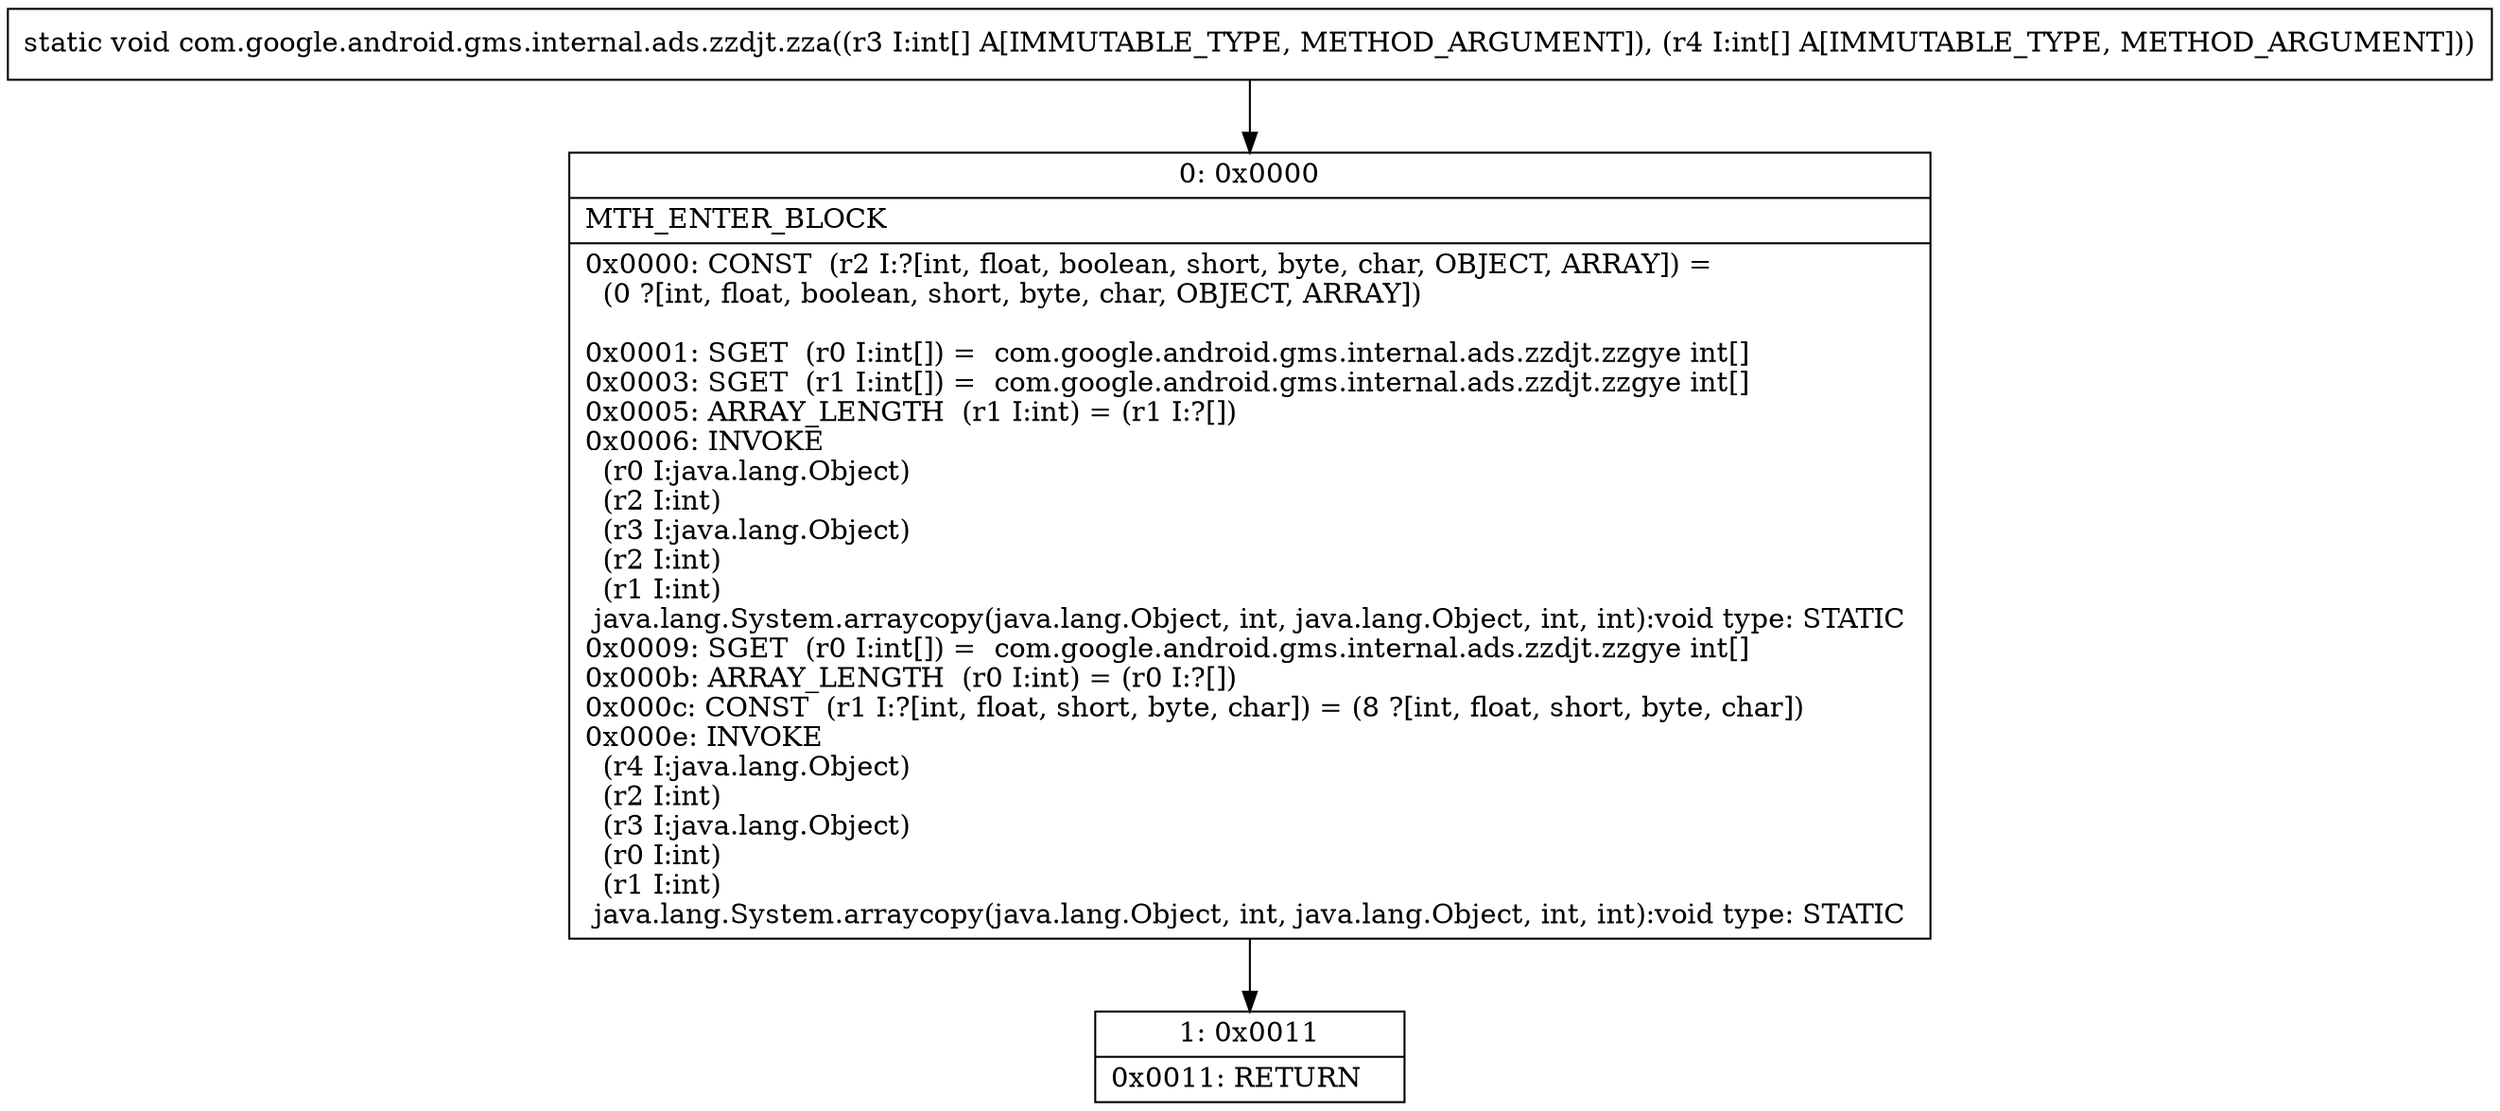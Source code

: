 digraph "CFG forcom.google.android.gms.internal.ads.zzdjt.zza([I[I)V" {
Node_0 [shape=record,label="{0\:\ 0x0000|MTH_ENTER_BLOCK\l|0x0000: CONST  (r2 I:?[int, float, boolean, short, byte, char, OBJECT, ARRAY]) = \l  (0 ?[int, float, boolean, short, byte, char, OBJECT, ARRAY])\l \l0x0001: SGET  (r0 I:int[]) =  com.google.android.gms.internal.ads.zzdjt.zzgye int[] \l0x0003: SGET  (r1 I:int[]) =  com.google.android.gms.internal.ads.zzdjt.zzgye int[] \l0x0005: ARRAY_LENGTH  (r1 I:int) = (r1 I:?[]) \l0x0006: INVOKE  \l  (r0 I:java.lang.Object)\l  (r2 I:int)\l  (r3 I:java.lang.Object)\l  (r2 I:int)\l  (r1 I:int)\l java.lang.System.arraycopy(java.lang.Object, int, java.lang.Object, int, int):void type: STATIC \l0x0009: SGET  (r0 I:int[]) =  com.google.android.gms.internal.ads.zzdjt.zzgye int[] \l0x000b: ARRAY_LENGTH  (r0 I:int) = (r0 I:?[]) \l0x000c: CONST  (r1 I:?[int, float, short, byte, char]) = (8 ?[int, float, short, byte, char]) \l0x000e: INVOKE  \l  (r4 I:java.lang.Object)\l  (r2 I:int)\l  (r3 I:java.lang.Object)\l  (r0 I:int)\l  (r1 I:int)\l java.lang.System.arraycopy(java.lang.Object, int, java.lang.Object, int, int):void type: STATIC \l}"];
Node_1 [shape=record,label="{1\:\ 0x0011|0x0011: RETURN   \l}"];
MethodNode[shape=record,label="{static void com.google.android.gms.internal.ads.zzdjt.zza((r3 I:int[] A[IMMUTABLE_TYPE, METHOD_ARGUMENT]), (r4 I:int[] A[IMMUTABLE_TYPE, METHOD_ARGUMENT])) }"];
MethodNode -> Node_0;
Node_0 -> Node_1;
}

